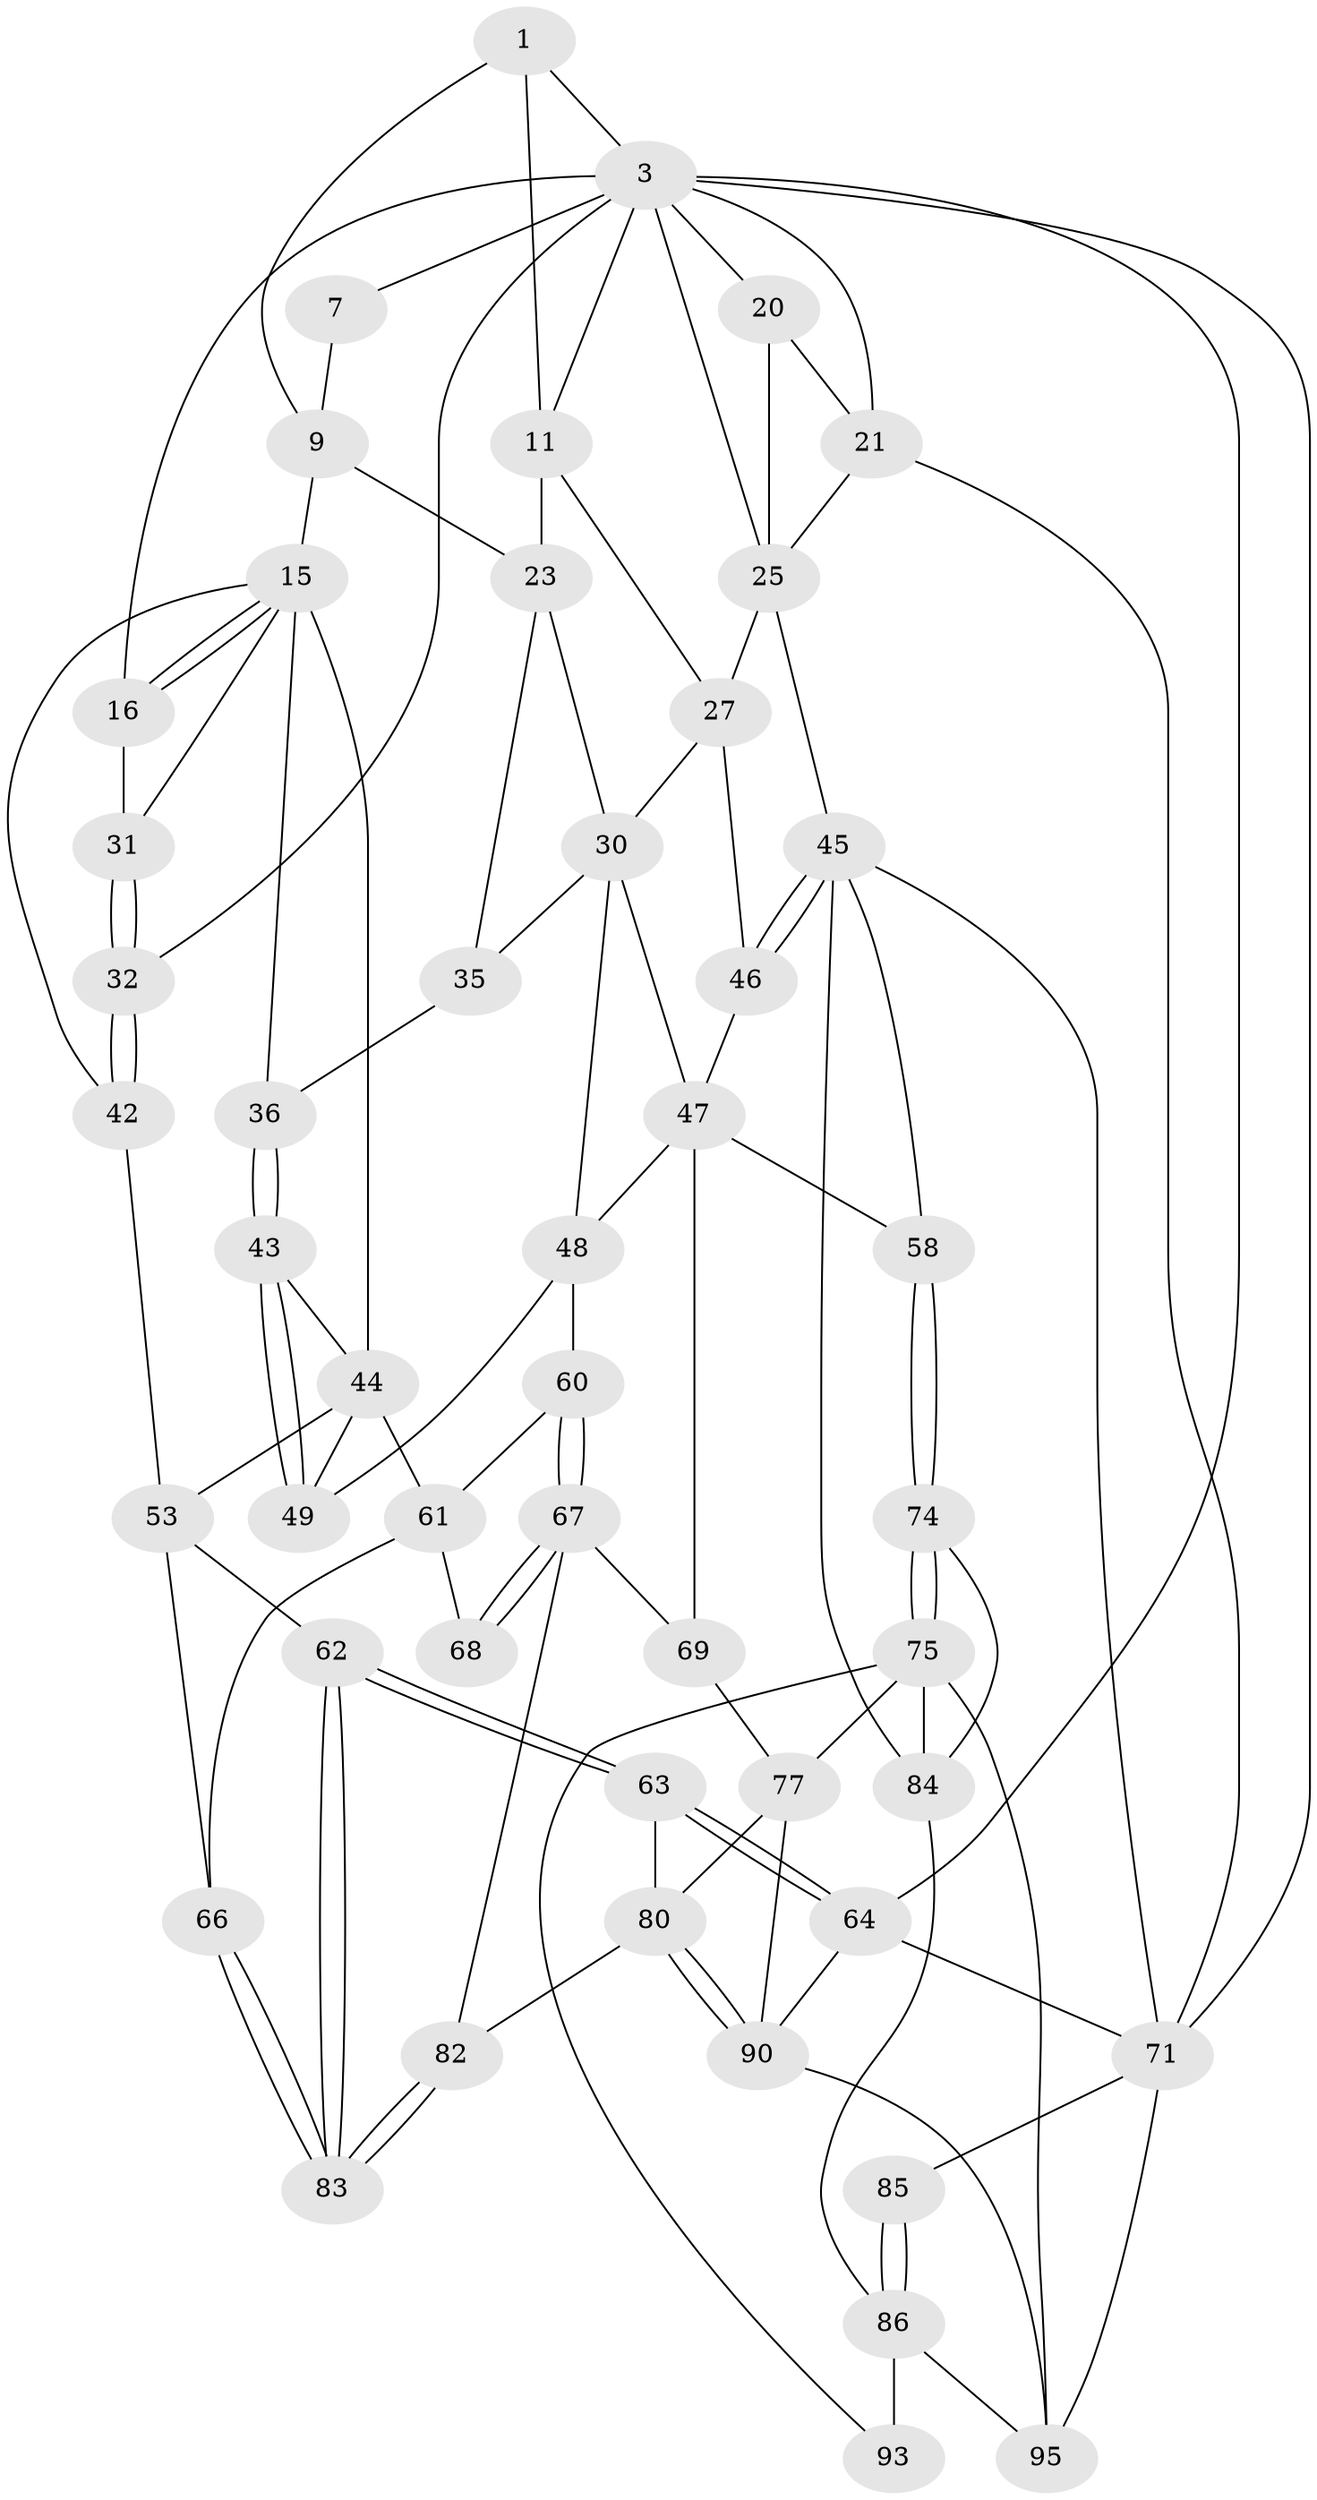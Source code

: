 // original degree distribution, {3: 0.04081632653061224, 4: 0.21428571428571427, 6: 0.23469387755102042, 5: 0.5102040816326531}
// Generated by graph-tools (version 1.1) at 2025/16/03/09/25 04:16:45]
// undirected, 49 vertices, 109 edges
graph export_dot {
graph [start="1"]
  node [color=gray90,style=filled];
  1 [pos="+0.431673615267378+0",super="+2+8"];
  3 [pos="+1+0",super="+4+17"];
  7 [pos="+0.24904923053911193+0"];
  9 [pos="+0.3729871493502996+0.20783799722254034",super="+10"];
  11 [pos="+0.8184872820231528+0.07035429840226573",super="+12"];
  15 [pos="+0.1641689204071597+0.2207543146834574",super="+33"];
  16 [pos="+0.10590694876130424+0.19414274461422243"];
  20 [pos="+0.959292643963223+0.12020122508784904",super="+22"];
  21 [pos="+1+0.16294580368864064",super="+37"];
  23 [pos="+0.4171010800224444+0.24339452562449404",super="+24+28"];
  25 [pos="+0.9060018187492406+0.24987849130245074",super="+26"];
  27 [pos="+0.7416925246769063+0.24855876635880111",super="+29"];
  30 [pos="+0.5920356660546948+0.28353536400897883",super="+39"];
  31 [pos="+0+0.18211562904290213"];
  32 [pos="+0+0.10281592857302545"];
  35 [pos="+0.3718213462111839+0.2967062464594402"];
  36 [pos="+0.19911173254441875+0.2816448613838094"];
  42 [pos="+0+0.4221799395497152"];
  43 [pos="+0.17715138468321245+0.37589566746686476"];
  44 [pos="+0.1519960041321088+0.40919090263141555",super="+52"];
  45 [pos="+0.7691948339831659+0.47529897933645615",super="+56"];
  46 [pos="+0.6725923657039147+0.34707046697590827"];
  47 [pos="+0.5419533360104933+0.4417722574457993",super="+50"];
  48 [pos="+0.37122369112242076+0.44288129424222583",super="+51"];
  49 [pos="+0.34562234721522234+0.4461870265201384"];
  53 [pos="+0.07908293991837566+0.5363061566193217",super="+54"];
  58 [pos="+0.6076277716447571+0.5842808397830898"];
  60 [pos="+0.2984989553367233+0.5773083547245885"];
  61 [pos="+0.2242441771889516+0.529557335514362",super="+65"];
  62 [pos="+0+1"];
  63 [pos="+0+1"];
  64 [pos="+0+1"];
  66 [pos="+0.10059594034631142+0.6367999896640238"];
  67 [pos="+0.29872585975056754+0.5798217314884263",super="+70"];
  68 [pos="+0.2338026303302466+0.6641493521946082"];
  69 [pos="+0.4667819989859182+0.6000516181441257"];
  71 [pos="+1+0.6178768535253507",super="+72+73"];
  74 [pos="+0.5862671072935456+0.7541724444036101"];
  75 [pos="+0.585051041171623+0.7570459133701073",super="+76"];
  77 [pos="+0.4909788000034121+0.7355808752588484",super="+78+89"];
  80 [pos="+0.30463122048289093+0.7865258146380564",super="+81"];
  82 [pos="+0.28140920646669937+0.7508455695141594"];
  83 [pos="+0.03509794816061972+0.7597483216194505"];
  84 [pos="+0.7464956911554488+0.5995279368048118",super="+88"];
  85 [pos="+0.959808221602826+0.6914970686110126"];
  86 [pos="+0.7427109418244604+0.8445071695083773",super="+87+94"];
  90 [pos="+0.3230159952862493+0.8756339483352248",super="+97"];
  93 [pos="+0.7336702459837994+0.9003516977508959"];
  95 [pos="+0.8549366364554664+1",super="+98"];
  1 -- 3;
  1 -- 11 [weight=2];
  1 -- 9;
  3 -- 32;
  3 -- 64;
  3 -- 16;
  3 -- 21;
  3 -- 7;
  3 -- 11;
  3 -- 25;
  3 -- 20;
  3 -- 71;
  7 -- 9;
  9 -- 15;
  9 -- 23;
  11 -- 23 [weight=2];
  11 -- 27;
  15 -- 16;
  15 -- 16;
  15 -- 36;
  15 -- 42;
  15 -- 44;
  15 -- 31;
  16 -- 31;
  20 -- 25;
  20 -- 21;
  21 -- 71;
  21 -- 25;
  23 -- 35;
  23 -- 30;
  25 -- 45;
  25 -- 27;
  27 -- 46;
  27 -- 30;
  30 -- 48;
  30 -- 35;
  30 -- 47;
  31 -- 32;
  31 -- 32;
  32 -- 42;
  32 -- 42;
  35 -- 36;
  36 -- 43;
  36 -- 43;
  42 -- 53;
  43 -- 44;
  43 -- 49;
  43 -- 49;
  44 -- 49;
  44 -- 53;
  44 -- 61;
  45 -- 46;
  45 -- 46;
  45 -- 58;
  45 -- 84;
  45 -- 71;
  46 -- 47;
  47 -- 58;
  47 -- 69;
  47 -- 48;
  48 -- 49;
  48 -- 60;
  53 -- 66;
  53 -- 62;
  58 -- 74;
  58 -- 74;
  60 -- 61;
  60 -- 67;
  60 -- 67;
  61 -- 66;
  61 -- 68;
  62 -- 63;
  62 -- 63;
  62 -- 83;
  62 -- 83;
  63 -- 64;
  63 -- 64;
  63 -- 80;
  64 -- 90;
  64 -- 71;
  66 -- 83;
  66 -- 83;
  67 -- 68 [weight=2];
  67 -- 68;
  67 -- 82;
  67 -- 69;
  69 -- 77;
  71 -- 85;
  71 -- 95;
  74 -- 75;
  74 -- 75;
  74 -- 84;
  75 -- 84;
  75 -- 77 [weight=2];
  75 -- 93;
  75 -- 95;
  77 -- 80;
  77 -- 90;
  80 -- 90;
  80 -- 90;
  80 -- 82;
  82 -- 83;
  82 -- 83;
  84 -- 86;
  85 -- 86;
  85 -- 86;
  86 -- 93 [weight=2];
  86 -- 95;
  90 -- 95;
}
